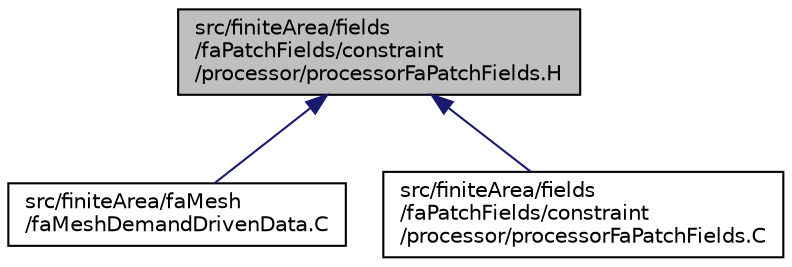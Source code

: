 digraph "src/finiteArea/fields/faPatchFields/constraint/processor/processorFaPatchFields.H"
{
  bgcolor="transparent";
  edge [fontname="Helvetica",fontsize="10",labelfontname="Helvetica",labelfontsize="10"];
  node [fontname="Helvetica",fontsize="10",shape=record];
  Node1 [label="src/finiteArea/fields\l/faPatchFields/constraint\l/processor/processorFaPatchFields.H",height=0.2,width=0.4,color="black", fillcolor="grey75", style="filled" fontcolor="black"];
  Node1 -> Node2 [dir="back",color="midnightblue",fontsize="10",style="solid",fontname="Helvetica"];
  Node2 [label="src/finiteArea/faMesh\l/faMeshDemandDrivenData.C",height=0.2,width=0.4,color="black",URL="$faMeshDemandDrivenData_8C.html"];
  Node1 -> Node3 [dir="back",color="midnightblue",fontsize="10",style="solid",fontname="Helvetica"];
  Node3 [label="src/finiteArea/fields\l/faPatchFields/constraint\l/processor/processorFaPatchFields.C",height=0.2,width=0.4,color="black",URL="$processorFaPatchFields_8C.html"];
}
